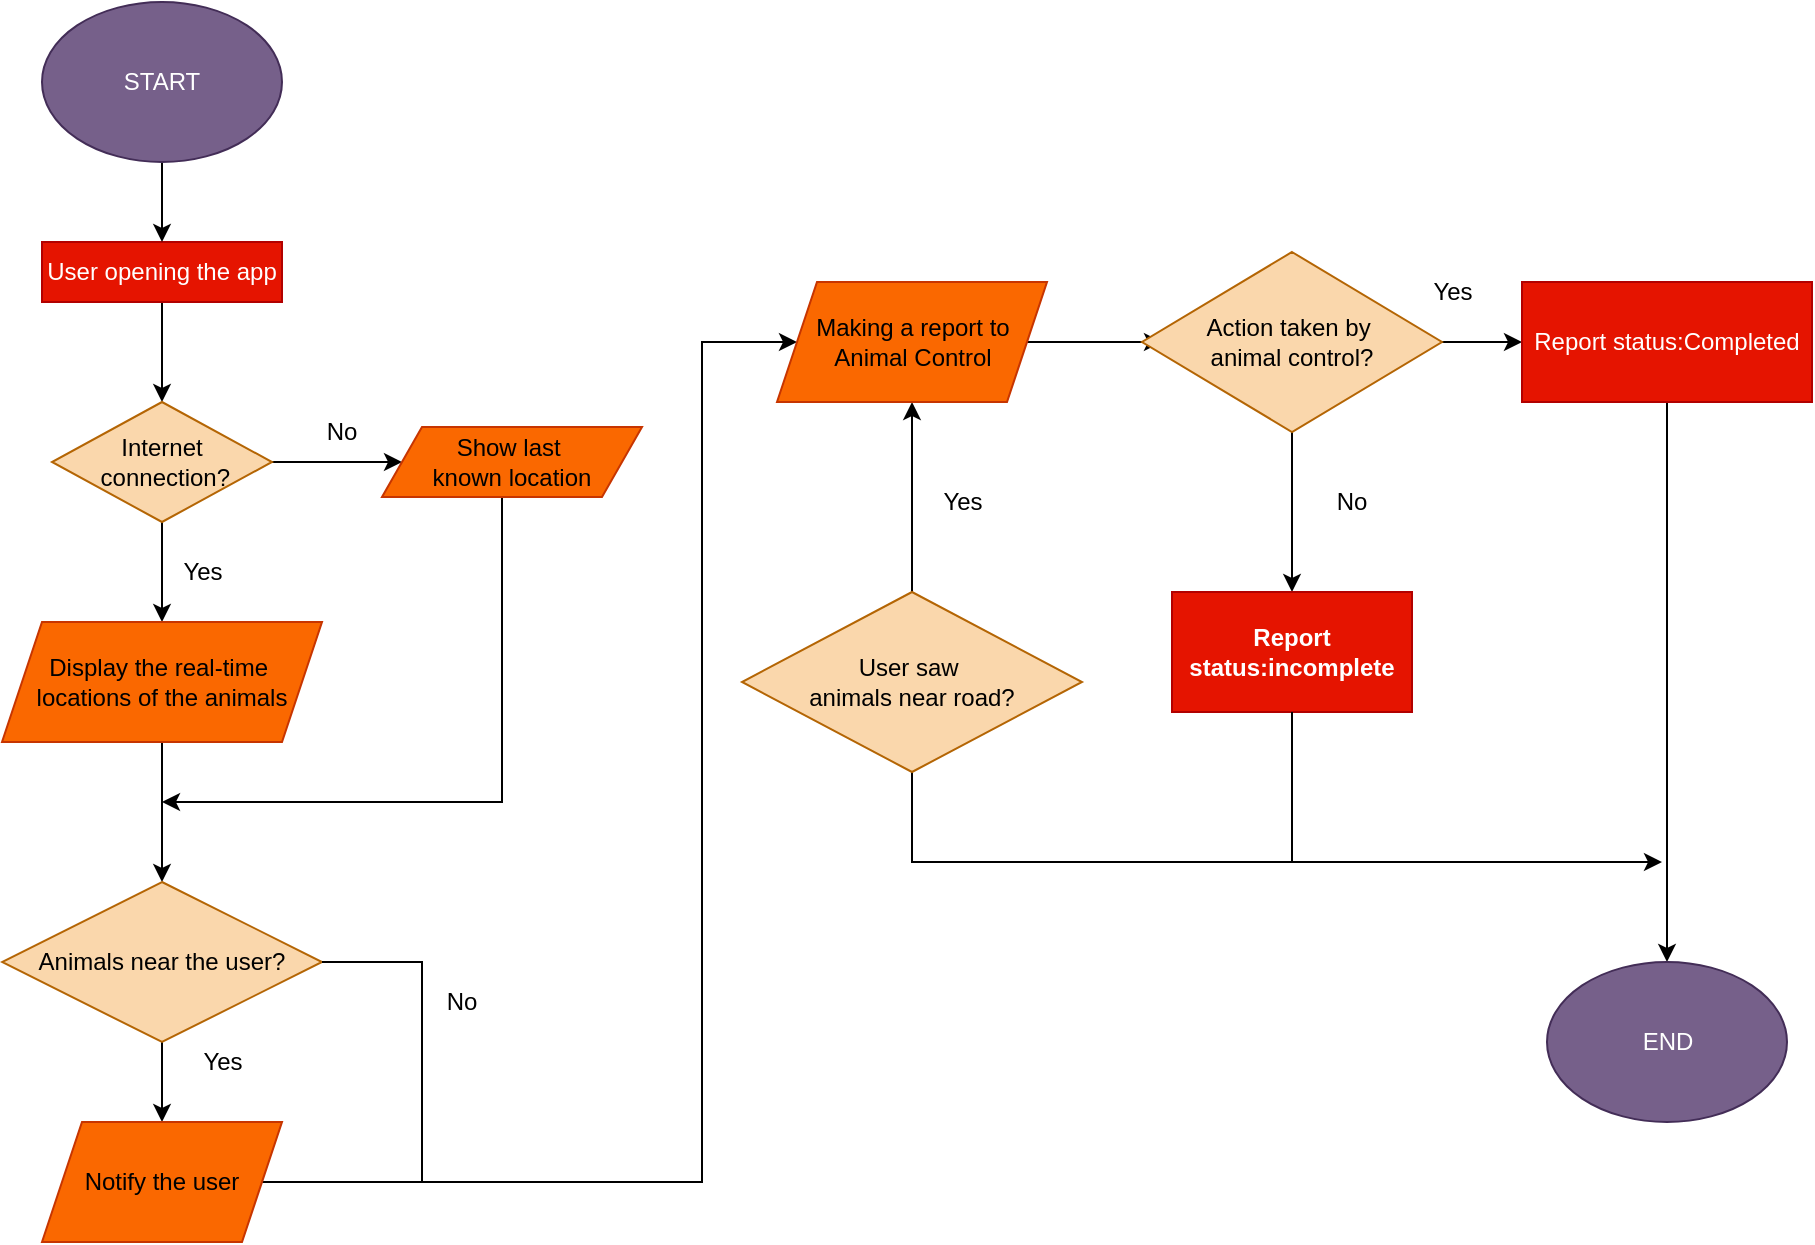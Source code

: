 <mxfile version="27.1.4">
  <diagram name="Page-1" id="Vq_qL6MAA6T3b-JdrKMp">
    <mxGraphModel dx="1943" dy="1136" grid="1" gridSize="10" guides="1" tooltips="1" connect="1" arrows="1" fold="1" page="1" pageScale="1" pageWidth="850" pageHeight="1100" math="0" shadow="0">
      <root>
        <mxCell id="0" />
        <mxCell id="1" parent="0" />
        <mxCell id="Nhia09eYR47ixTGk3fDe-3" style="edgeStyle=orthogonalEdgeStyle;rounded=0;orthogonalLoop=1;jettySize=auto;html=1;" parent="1" source="Nhia09eYR47ixTGk3fDe-1" target="Nhia09eYR47ixTGk3fDe-4" edge="1">
          <mxGeometry relative="1" as="geometry">
            <mxPoint x="190" y="340" as="targetPoint" />
          </mxGeometry>
        </mxCell>
        <mxCell id="Nhia09eYR47ixTGk3fDe-1" value="User opening the app" style="rounded=0;whiteSpace=wrap;html=1;fillColor=#e51400;fontColor=#ffffff;strokeColor=#B20000;" parent="1" vertex="1">
          <mxGeometry x="130" y="270" width="120" height="30" as="geometry" />
        </mxCell>
        <mxCell id="Nhia09eYR47ixTGk3fDe-5" style="edgeStyle=orthogonalEdgeStyle;rounded=0;orthogonalLoop=1;jettySize=auto;html=1;" parent="1" source="Nhia09eYR47ixTGk3fDe-4" target="Nhia09eYR47ixTGk3fDe-6" edge="1">
          <mxGeometry relative="1" as="geometry">
            <mxPoint x="190" y="450" as="targetPoint" />
          </mxGeometry>
        </mxCell>
        <mxCell id="Nhia09eYR47ixTGk3fDe-14" value="" style="edgeStyle=orthogonalEdgeStyle;rounded=0;orthogonalLoop=1;jettySize=auto;html=1;" parent="1" source="Nhia09eYR47ixTGk3fDe-4" target="Nhia09eYR47ixTGk3fDe-13" edge="1">
          <mxGeometry relative="1" as="geometry" />
        </mxCell>
        <mxCell id="Nhia09eYR47ixTGk3fDe-4" value="&lt;div&gt;Internet&lt;/div&gt;&lt;div&gt;&amp;nbsp;connection?&lt;/div&gt;" style="rhombus;whiteSpace=wrap;html=1;fillColor=#fad7ac;strokeColor=#b46504;" parent="1" vertex="1">
          <mxGeometry x="135" y="350" width="110" height="60" as="geometry" />
        </mxCell>
        <mxCell id="Nhia09eYR47ixTGk3fDe-15" style="edgeStyle=orthogonalEdgeStyle;rounded=0;orthogonalLoop=1;jettySize=auto;html=1;" parent="1" source="Nhia09eYR47ixTGk3fDe-6" edge="1">
          <mxGeometry relative="1" as="geometry">
            <mxPoint x="190" y="590" as="targetPoint" />
          </mxGeometry>
        </mxCell>
        <mxCell id="Nhia09eYR47ixTGk3fDe-6" value="&lt;div&gt;Display the real-time&amp;nbsp;&lt;/div&gt;&lt;div&gt;locations of the animals&lt;/div&gt;" style="shape=parallelogram;perimeter=parallelogramPerimeter;whiteSpace=wrap;html=1;fixedSize=1;fillColor=#fa6800;fontColor=#000000;strokeColor=#C73500;" parent="1" vertex="1">
          <mxGeometry x="110" y="460" width="160" height="60" as="geometry" />
        </mxCell>
        <mxCell id="Nhia09eYR47ixTGk3fDe-16" style="edgeStyle=orthogonalEdgeStyle;rounded=0;orthogonalLoop=1;jettySize=auto;html=1;" parent="1" source="Nhia09eYR47ixTGk3fDe-13" edge="1">
          <mxGeometry relative="1" as="geometry">
            <mxPoint x="190" y="550" as="targetPoint" />
            <Array as="points">
              <mxPoint x="360" y="550" />
              <mxPoint x="190" y="550" />
            </Array>
          </mxGeometry>
        </mxCell>
        <mxCell id="Nhia09eYR47ixTGk3fDe-13" value="&lt;div&gt;Show last&amp;nbsp;&lt;/div&gt;&lt;div&gt;known location&lt;/div&gt;" style="shape=parallelogram;perimeter=parallelogramPerimeter;whiteSpace=wrap;html=1;fixedSize=1;fillColor=#fa6800;fontColor=#000000;strokeColor=#C73500;" parent="1" vertex="1">
          <mxGeometry x="300" y="362.5" width="130" height="35" as="geometry" />
        </mxCell>
        <mxCell id="Nhia09eYR47ixTGk3fDe-19" style="edgeStyle=orthogonalEdgeStyle;rounded=0;orthogonalLoop=1;jettySize=auto;html=1;" parent="1" source="Nhia09eYR47ixTGk3fDe-17" target="Nhia09eYR47ixTGk3fDe-20" edge="1">
          <mxGeometry relative="1" as="geometry">
            <mxPoint x="190" y="720" as="targetPoint" />
          </mxGeometry>
        </mxCell>
        <mxCell id="Nhia09eYR47ixTGk3fDe-17" value="Animals near the user?" style="rhombus;whiteSpace=wrap;html=1;fillColor=#fad7ac;strokeColor=#b46504;" parent="1" vertex="1">
          <mxGeometry x="110" y="590" width="160" height="80" as="geometry" />
        </mxCell>
        <mxCell id="Nhia09eYR47ixTGk3fDe-22" style="edgeStyle=orthogonalEdgeStyle;rounded=0;orthogonalLoop=1;jettySize=auto;html=1;entryX=0;entryY=0.5;entryDx=0;entryDy=0;" parent="1" source="Nhia09eYR47ixTGk3fDe-20" edge="1" target="Nhia09eYR47ixTGk3fDe-26">
          <mxGeometry relative="1" as="geometry">
            <mxPoint x="390" y="740" as="targetPoint" />
            <Array as="points">
              <mxPoint x="460" y="740" />
              <mxPoint x="460" y="320" />
            </Array>
          </mxGeometry>
        </mxCell>
        <mxCell id="Nhia09eYR47ixTGk3fDe-20" value="Notify the user" style="shape=parallelogram;perimeter=parallelogramPerimeter;whiteSpace=wrap;html=1;fixedSize=1;fillColor=#fa6800;fontColor=#000000;strokeColor=#C73500;" parent="1" vertex="1">
          <mxGeometry x="130" y="710" width="120" height="60" as="geometry" />
        </mxCell>
        <mxCell id="Nhia09eYR47ixTGk3fDe-23" value="" style="endArrow=none;html=1;rounded=0;entryX=1;entryY=0.5;entryDx=0;entryDy=0;" parent="1" target="Nhia09eYR47ixTGk3fDe-17" edge="1">
          <mxGeometry width="50" height="50" relative="1" as="geometry">
            <mxPoint x="320" y="740" as="sourcePoint" />
            <mxPoint x="210" y="520" as="targetPoint" />
            <Array as="points">
              <mxPoint x="320" y="630" />
            </Array>
          </mxGeometry>
        </mxCell>
        <mxCell id="Nhia09eYR47ixTGk3fDe-27" value="" style="edgeStyle=orthogonalEdgeStyle;rounded=0;orthogonalLoop=1;jettySize=auto;html=1;" parent="1" source="Nhia09eYR47ixTGk3fDe-24" target="Nhia09eYR47ixTGk3fDe-26" edge="1">
          <mxGeometry relative="1" as="geometry" />
        </mxCell>
        <mxCell id="Dw9KdnUp34N3zAehbVR5-8" style="edgeStyle=orthogonalEdgeStyle;rounded=0;orthogonalLoop=1;jettySize=auto;html=1;" edge="1" parent="1" source="Nhia09eYR47ixTGk3fDe-24">
          <mxGeometry relative="1" as="geometry">
            <mxPoint x="940" y="580" as="targetPoint" />
            <Array as="points">
              <mxPoint x="565" y="580" />
              <mxPoint x="940" y="580" />
            </Array>
          </mxGeometry>
        </mxCell>
        <mxCell id="Nhia09eYR47ixTGk3fDe-24" value="&lt;div&gt;User saw&amp;nbsp; &lt;br&gt;&lt;/div&gt;&lt;div&gt;animals near road?&lt;/div&gt;" style="rhombus;whiteSpace=wrap;html=1;fillColor=#fad7ac;strokeColor=#b46504;" parent="1" vertex="1">
          <mxGeometry x="480" y="445" width="170" height="90" as="geometry" />
        </mxCell>
        <mxCell id="Nhia09eYR47ixTGk3fDe-28" style="edgeStyle=orthogonalEdgeStyle;rounded=0;orthogonalLoop=1;jettySize=auto;html=1;" parent="1" source="Nhia09eYR47ixTGk3fDe-26" edge="1">
          <mxGeometry relative="1" as="geometry">
            <mxPoint x="690" y="320" as="targetPoint" />
          </mxGeometry>
        </mxCell>
        <mxCell id="Nhia09eYR47ixTGk3fDe-26" value="Making a report to Animal Control" style="shape=parallelogram;perimeter=parallelogramPerimeter;whiteSpace=wrap;html=1;fixedSize=1;fillColor=#fa6800;fontColor=#000000;strokeColor=#C73500;" parent="1" vertex="1">
          <mxGeometry x="497.5" y="290" width="135" height="60" as="geometry" />
        </mxCell>
        <mxCell id="Nhia09eYR47ixTGk3fDe-32" value="" style="edgeStyle=orthogonalEdgeStyle;rounded=0;orthogonalLoop=1;jettySize=auto;html=1;" parent="1" source="Nhia09eYR47ixTGk3fDe-29" target="Nhia09eYR47ixTGk3fDe-31" edge="1">
          <mxGeometry relative="1" as="geometry" />
        </mxCell>
        <mxCell id="Nhia09eYR47ixTGk3fDe-37" style="edgeStyle=orthogonalEdgeStyle;rounded=0;orthogonalLoop=1;jettySize=auto;html=1;entryX=0.5;entryY=0;entryDx=0;entryDy=0;" parent="1" source="Nhia09eYR47ixTGk3fDe-29" target="Nhia09eYR47ixTGk3fDe-34" edge="1">
          <mxGeometry relative="1" as="geometry" />
        </mxCell>
        <mxCell id="Nhia09eYR47ixTGk3fDe-29" value="&lt;div&gt;Action taken by&amp;nbsp;&lt;/div&gt;&lt;div&gt;animal control?&lt;/div&gt;" style="rhombus;whiteSpace=wrap;html=1;fillColor=#fad7ac;strokeColor=#b46504;" parent="1" vertex="1">
          <mxGeometry x="680" y="275" width="150" height="90" as="geometry" />
        </mxCell>
        <mxCell id="Dw9KdnUp34N3zAehbVR5-5" style="edgeStyle=orthogonalEdgeStyle;rounded=0;orthogonalLoop=1;jettySize=auto;html=1;entryX=0.5;entryY=0;entryDx=0;entryDy=0;" edge="1" parent="1" source="Nhia09eYR47ixTGk3fDe-31" target="Dw9KdnUp34N3zAehbVR5-3">
          <mxGeometry relative="1" as="geometry" />
        </mxCell>
        <mxCell id="Nhia09eYR47ixTGk3fDe-31" value="Report status:Completed" style="whiteSpace=wrap;html=1;fillColor=#e51400;strokeColor=#B20000;fontColor=#ffffff;" parent="1" vertex="1">
          <mxGeometry x="870" y="290" width="145" height="60" as="geometry" />
        </mxCell>
        <mxCell id="Nhia09eYR47ixTGk3fDe-34" value="&lt;strong&gt;Report status:incomplete&lt;/strong&gt;" style="whiteSpace=wrap;html=1;fillColor=#e51400;fontColor=#ffffff;strokeColor=#B20000;" parent="1" vertex="1">
          <mxGeometry x="695" y="445" width="120" height="60" as="geometry" />
        </mxCell>
        <mxCell id="Nhia09eYR47ixTGk3fDe-38" value="&lt;div&gt;Yes&lt;/div&gt;" style="text;html=1;align=center;verticalAlign=middle;resizable=0;points=[];autosize=1;strokeColor=none;fillColor=none;" parent="1" vertex="1">
          <mxGeometry x="190" y="420" width="40" height="30" as="geometry" />
        </mxCell>
        <mxCell id="Nhia09eYR47ixTGk3fDe-39" value="No" style="text;html=1;align=center;verticalAlign=middle;whiteSpace=wrap;rounded=0;" parent="1" vertex="1">
          <mxGeometry x="310" y="635" width="60" height="30" as="geometry" />
        </mxCell>
        <mxCell id="Nhia09eYR47ixTGk3fDe-40" value="&lt;div&gt;Yes&lt;/div&gt;" style="text;html=1;align=center;verticalAlign=middle;resizable=0;points=[];autosize=1;strokeColor=none;fillColor=none;" parent="1" vertex="1">
          <mxGeometry x="200" y="665" width="40" height="30" as="geometry" />
        </mxCell>
        <mxCell id="Nhia09eYR47ixTGk3fDe-41" value="No" style="text;html=1;align=center;verticalAlign=middle;whiteSpace=wrap;rounded=0;" parent="1" vertex="1">
          <mxGeometry x="755" y="385" width="60" height="30" as="geometry" />
        </mxCell>
        <mxCell id="Nhia09eYR47ixTGk3fDe-42" value="&lt;div&gt;Yes&lt;/div&gt;" style="text;html=1;align=center;verticalAlign=middle;resizable=0;points=[];autosize=1;strokeColor=none;fillColor=none;" parent="1" vertex="1">
          <mxGeometry x="815" y="280" width="40" height="30" as="geometry" />
        </mxCell>
        <mxCell id="Nhia09eYR47ixTGk3fDe-45" value="No" style="text;html=1;align=center;verticalAlign=middle;whiteSpace=wrap;rounded=0;" parent="1" vertex="1">
          <mxGeometry x="250" y="350" width="60" height="30" as="geometry" />
        </mxCell>
        <mxCell id="Dw9KdnUp34N3zAehbVR5-1" value="&lt;div&gt;Yes&lt;/div&gt;" style="text;html=1;align=center;verticalAlign=middle;resizable=0;points=[];autosize=1;strokeColor=none;fillColor=none;" vertex="1" parent="1">
          <mxGeometry x="570" y="385" width="40" height="30" as="geometry" />
        </mxCell>
        <mxCell id="Dw9KdnUp34N3zAehbVR5-10" style="edgeStyle=orthogonalEdgeStyle;rounded=0;orthogonalLoop=1;jettySize=auto;html=1;entryX=0.5;entryY=0;entryDx=0;entryDy=0;" edge="1" parent="1" source="Dw9KdnUp34N3zAehbVR5-2" target="Nhia09eYR47ixTGk3fDe-1">
          <mxGeometry relative="1" as="geometry" />
        </mxCell>
        <mxCell id="Dw9KdnUp34N3zAehbVR5-2" value="START" style="ellipse;whiteSpace=wrap;html=1;fillColor=#76608a;fontColor=#ffffff;strokeColor=#432D57;" vertex="1" parent="1">
          <mxGeometry x="130" y="150" width="120" height="80" as="geometry" />
        </mxCell>
        <mxCell id="Dw9KdnUp34N3zAehbVR5-3" value="END" style="ellipse;whiteSpace=wrap;html=1;fillColor=#76608a;fontColor=#ffffff;strokeColor=#432D57;" vertex="1" parent="1">
          <mxGeometry x="882.5" y="630" width="120" height="80" as="geometry" />
        </mxCell>
        <mxCell id="Dw9KdnUp34N3zAehbVR5-9" value="" style="endArrow=none;html=1;rounded=0;entryX=0.5;entryY=1;entryDx=0;entryDy=0;" edge="1" parent="1" target="Nhia09eYR47ixTGk3fDe-34">
          <mxGeometry width="50" height="50" relative="1" as="geometry">
            <mxPoint x="755" y="580" as="sourcePoint" />
            <mxPoint x="790" y="540" as="targetPoint" />
          </mxGeometry>
        </mxCell>
      </root>
    </mxGraphModel>
  </diagram>
</mxfile>
